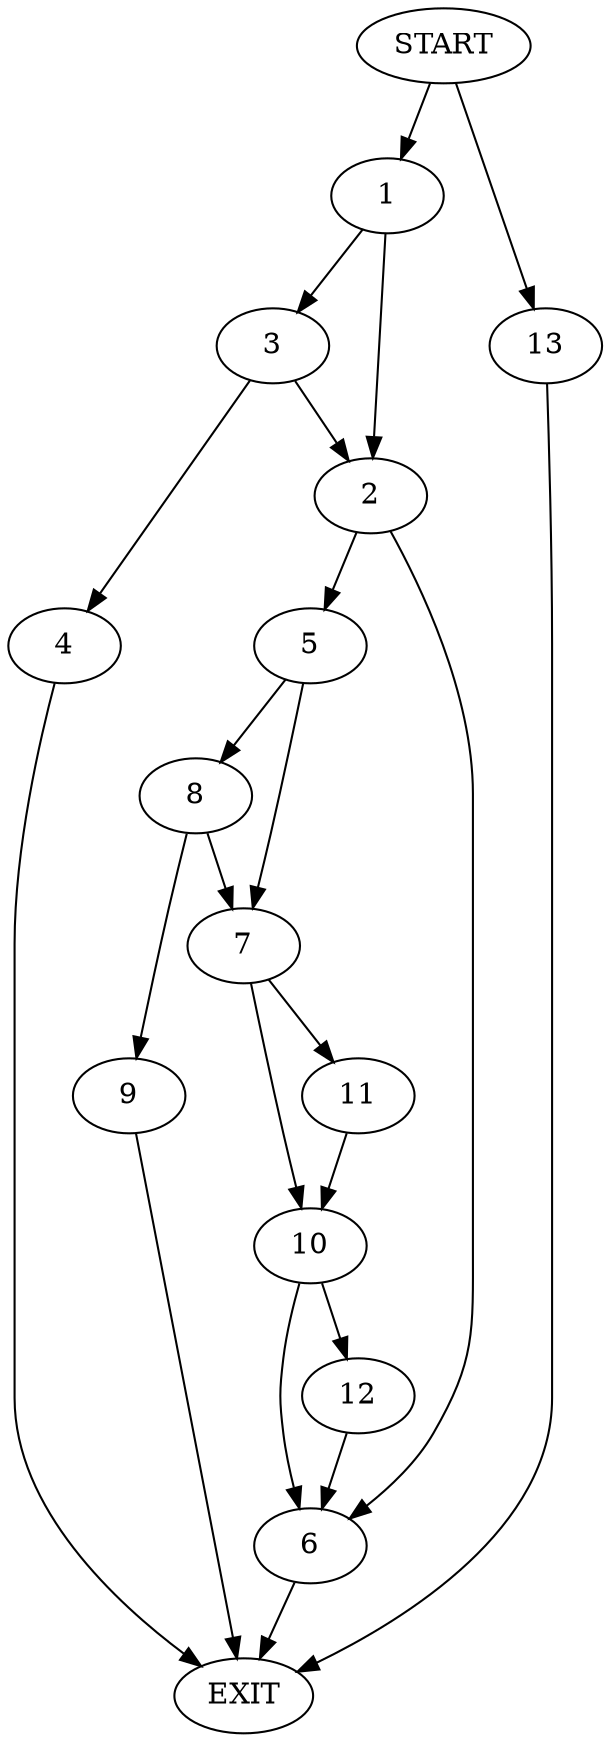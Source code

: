 digraph {
0 [label="START"]
14 [label="EXIT"]
0 -> 1
1 -> 2
1 -> 3
3 -> 2
3 -> 4
2 -> 5
2 -> 6
4 -> 14
5 -> 7
5 -> 8
6 -> 14
8 -> 7
8 -> 9
7 -> 10
7 -> 11
9 -> 14
11 -> 10
10 -> 12
10 -> 6
12 -> 6
0 -> 13
13 -> 14
}
